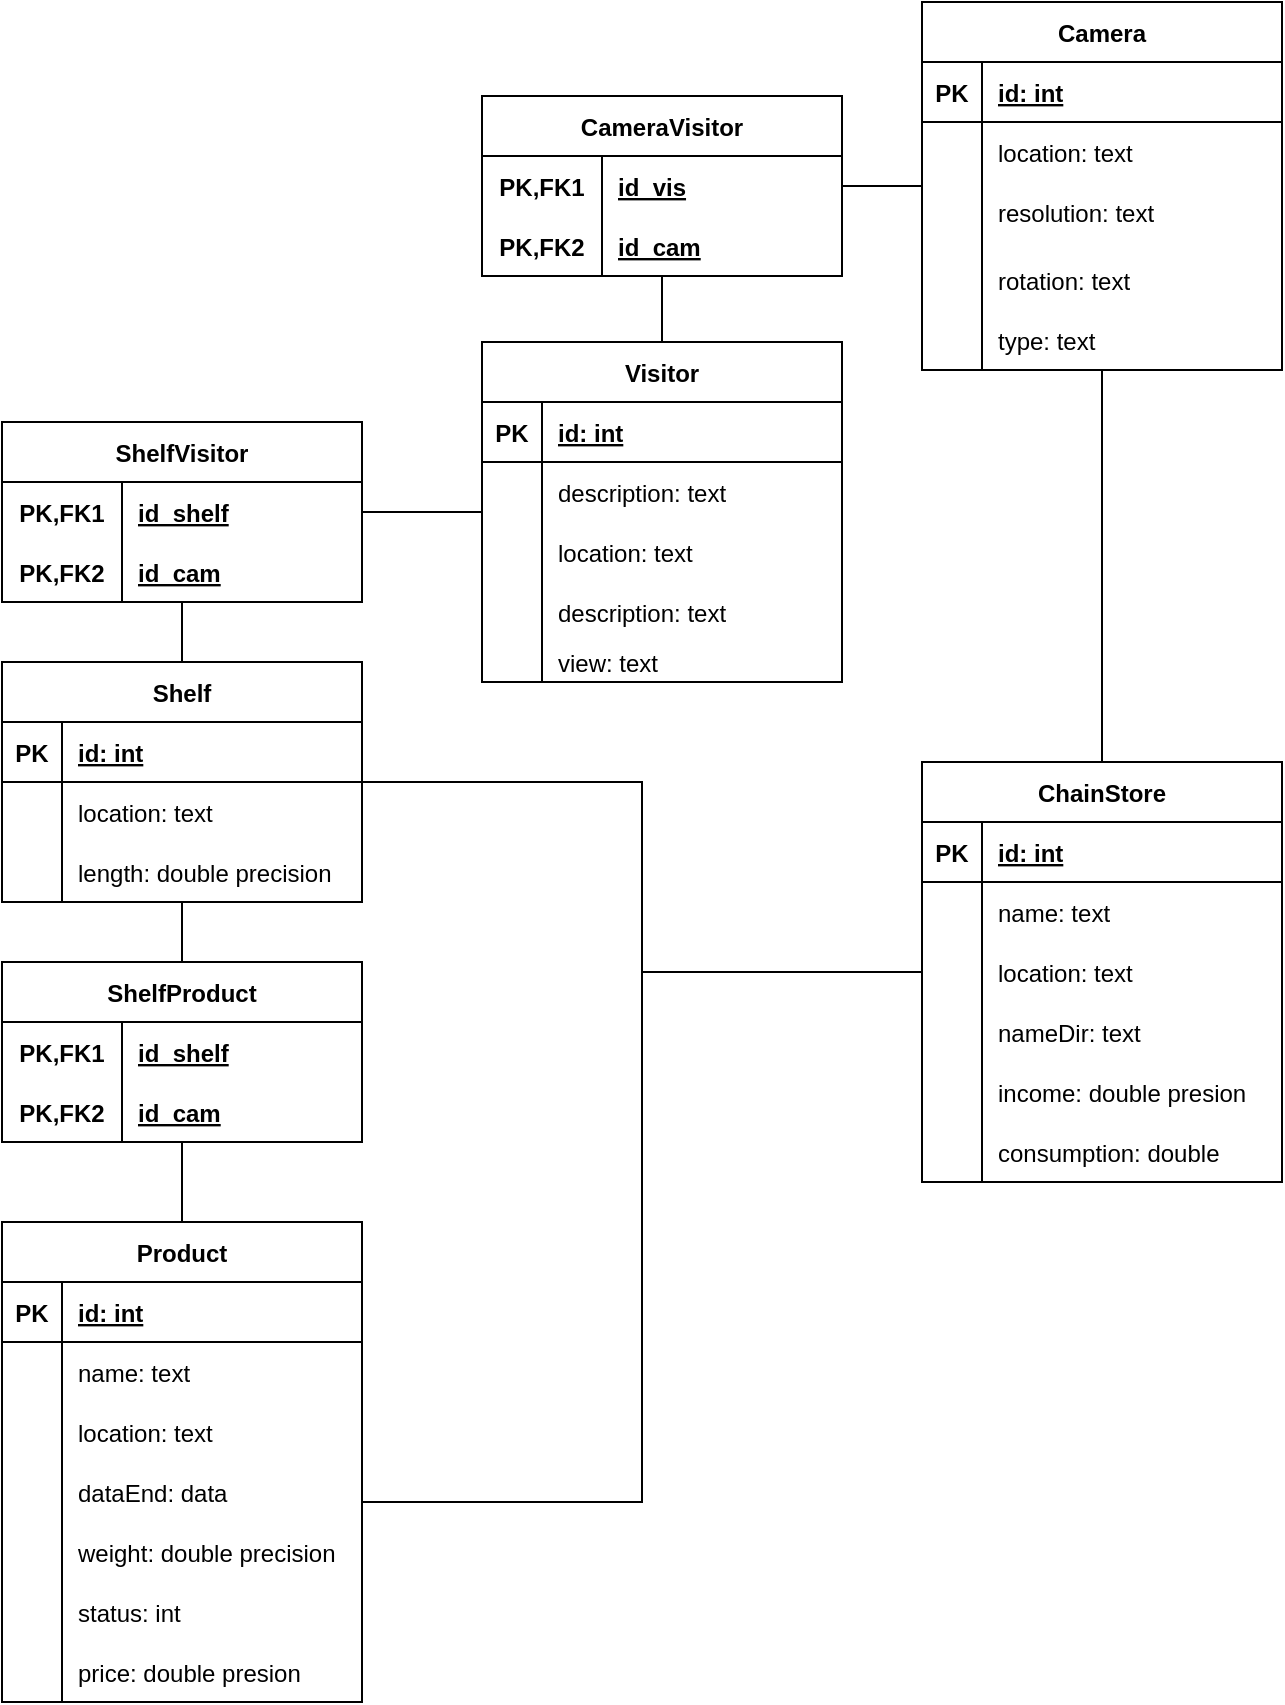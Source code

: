 <mxfile version="20.7.4" type="device"><diagram id="jz9n68A03ZTm-JrSl6mQ" name="Page-1"><mxGraphModel dx="1114" dy="859" grid="1" gridSize="10" guides="1" tooltips="1" connect="1" arrows="1" fold="1" page="1" pageScale="1" pageWidth="850" pageHeight="1100" math="0" shadow="0"><root><mxCell id="0"/><mxCell id="1" parent="0"/><mxCell id="9wSYmoG8hMHQc3vHn7m4-1" value="Visitor" style="shape=table;startSize=30;container=1;collapsible=1;childLayout=tableLayout;fixedRows=1;rowLines=0;fontStyle=1;align=center;resizeLast=1;" vertex="1" parent="1"><mxGeometry x="340" y="250" width="180" height="170" as="geometry"/></mxCell><mxCell id="9wSYmoG8hMHQc3vHn7m4-2" value="" style="shape=tableRow;horizontal=0;startSize=0;swimlaneHead=0;swimlaneBody=0;fillColor=none;collapsible=0;dropTarget=0;points=[[0,0.5],[1,0.5]];portConstraint=eastwest;top=0;left=0;right=0;bottom=1;" vertex="1" parent="9wSYmoG8hMHQc3vHn7m4-1"><mxGeometry y="30" width="180" height="30" as="geometry"/></mxCell><mxCell id="9wSYmoG8hMHQc3vHn7m4-3" value="PK" style="shape=partialRectangle;connectable=0;fillColor=none;top=0;left=0;bottom=0;right=0;fontStyle=1;overflow=hidden;" vertex="1" parent="9wSYmoG8hMHQc3vHn7m4-2"><mxGeometry width="30" height="30" as="geometry"><mxRectangle width="30" height="30" as="alternateBounds"/></mxGeometry></mxCell><mxCell id="9wSYmoG8hMHQc3vHn7m4-4" value="id: int" style="shape=partialRectangle;connectable=0;fillColor=none;top=0;left=0;bottom=0;right=0;align=left;spacingLeft=6;fontStyle=5;overflow=hidden;" vertex="1" parent="9wSYmoG8hMHQc3vHn7m4-2"><mxGeometry x="30" width="150" height="30" as="geometry"><mxRectangle width="150" height="30" as="alternateBounds"/></mxGeometry></mxCell><mxCell id="9wSYmoG8hMHQc3vHn7m4-5" value="" style="shape=tableRow;horizontal=0;startSize=0;swimlaneHead=0;swimlaneBody=0;fillColor=none;collapsible=0;dropTarget=0;points=[[0,0.5],[1,0.5]];portConstraint=eastwest;top=0;left=0;right=0;bottom=0;" vertex="1" parent="9wSYmoG8hMHQc3vHn7m4-1"><mxGeometry y="60" width="180" height="30" as="geometry"/></mxCell><mxCell id="9wSYmoG8hMHQc3vHn7m4-6" value="" style="shape=partialRectangle;connectable=0;fillColor=none;top=0;left=0;bottom=0;right=0;editable=1;overflow=hidden;" vertex="1" parent="9wSYmoG8hMHQc3vHn7m4-5"><mxGeometry width="30" height="30" as="geometry"><mxRectangle width="30" height="30" as="alternateBounds"/></mxGeometry></mxCell><mxCell id="9wSYmoG8hMHQc3vHn7m4-7" value="description: text" style="shape=partialRectangle;connectable=0;fillColor=none;top=0;left=0;bottom=0;right=0;align=left;spacingLeft=6;overflow=hidden;" vertex="1" parent="9wSYmoG8hMHQc3vHn7m4-5"><mxGeometry x="30" width="150" height="30" as="geometry"><mxRectangle width="150" height="30" as="alternateBounds"/></mxGeometry></mxCell><mxCell id="9wSYmoG8hMHQc3vHn7m4-8" value="" style="shape=tableRow;horizontal=0;startSize=0;swimlaneHead=0;swimlaneBody=0;fillColor=none;collapsible=0;dropTarget=0;points=[[0,0.5],[1,0.5]];portConstraint=eastwest;top=0;left=0;right=0;bottom=0;" vertex="1" parent="9wSYmoG8hMHQc3vHn7m4-1"><mxGeometry y="90" width="180" height="30" as="geometry"/></mxCell><mxCell id="9wSYmoG8hMHQc3vHn7m4-9" value="" style="shape=partialRectangle;connectable=0;fillColor=none;top=0;left=0;bottom=0;right=0;editable=1;overflow=hidden;" vertex="1" parent="9wSYmoG8hMHQc3vHn7m4-8"><mxGeometry width="30" height="30" as="geometry"><mxRectangle width="30" height="30" as="alternateBounds"/></mxGeometry></mxCell><mxCell id="9wSYmoG8hMHQc3vHn7m4-10" value="location: text" style="shape=partialRectangle;connectable=0;fillColor=none;top=0;left=0;bottom=0;right=0;align=left;spacingLeft=6;overflow=hidden;" vertex="1" parent="9wSYmoG8hMHQc3vHn7m4-8"><mxGeometry x="30" width="150" height="30" as="geometry"><mxRectangle width="150" height="30" as="alternateBounds"/></mxGeometry></mxCell><mxCell id="9wSYmoG8hMHQc3vHn7m4-11" value="" style="shape=tableRow;horizontal=0;startSize=0;swimlaneHead=0;swimlaneBody=0;fillColor=none;collapsible=0;dropTarget=0;points=[[0,0.5],[1,0.5]];portConstraint=eastwest;top=0;left=0;right=0;bottom=0;" vertex="1" parent="9wSYmoG8hMHQc3vHn7m4-1"><mxGeometry y="120" width="180" height="50" as="geometry"/></mxCell><mxCell id="9wSYmoG8hMHQc3vHn7m4-12" value="" style="shape=partialRectangle;connectable=0;fillColor=none;top=0;left=0;bottom=0;right=0;editable=1;overflow=hidden;" vertex="1" parent="9wSYmoG8hMHQc3vHn7m4-11"><mxGeometry width="30" height="50" as="geometry"><mxRectangle width="30" height="50" as="alternateBounds"/></mxGeometry></mxCell><mxCell id="9wSYmoG8hMHQc3vHn7m4-13" value="view: text" style="shape=partialRectangle;connectable=0;fillColor=none;top=0;left=0;bottom=0;right=0;align=left;spacingLeft=6;overflow=hidden;verticalAlign=bottom;" vertex="1" parent="9wSYmoG8hMHQc3vHn7m4-11"><mxGeometry x="30" width="150" height="50" as="geometry"><mxRectangle width="150" height="50" as="alternateBounds"/></mxGeometry></mxCell><mxCell id="9wSYmoG8hMHQc3vHn7m4-20" value="description: text" style="shape=partialRectangle;connectable=0;fillColor=none;top=0;left=0;bottom=0;right=0;align=left;spacingLeft=6;overflow=hidden;" vertex="1" parent="1"><mxGeometry x="370" y="370" width="150" height="30" as="geometry"><mxRectangle width="150" height="30" as="alternateBounds"/></mxGeometry></mxCell><mxCell id="9wSYmoG8hMHQc3vHn7m4-22" value="Camera" style="shape=table;startSize=30;container=1;collapsible=1;childLayout=tableLayout;fixedRows=1;rowLines=0;fontStyle=1;align=center;resizeLast=1;fillColor=none;movable=1;resizable=1;rotatable=1;deletable=1;editable=1;connectable=1;" vertex="1" parent="1"><mxGeometry x="560" y="80" width="180" height="184" as="geometry"/></mxCell><mxCell id="9wSYmoG8hMHQc3vHn7m4-23" value="" style="shape=tableRow;horizontal=0;startSize=0;swimlaneHead=0;swimlaneBody=0;fillColor=none;collapsible=0;dropTarget=0;points=[[0,0.5],[1,0.5]];portConstraint=eastwest;top=0;left=0;right=0;bottom=1;" vertex="1" parent="9wSYmoG8hMHQc3vHn7m4-22"><mxGeometry y="30" width="180" height="30" as="geometry"/></mxCell><mxCell id="9wSYmoG8hMHQc3vHn7m4-24" value="PK" style="shape=partialRectangle;connectable=0;fillColor=none;top=0;left=0;bottom=0;right=0;fontStyle=1;overflow=hidden;" vertex="1" parent="9wSYmoG8hMHQc3vHn7m4-23"><mxGeometry width="30" height="30" as="geometry"><mxRectangle width="30" height="30" as="alternateBounds"/></mxGeometry></mxCell><mxCell id="9wSYmoG8hMHQc3vHn7m4-25" value="id: int" style="shape=partialRectangle;connectable=0;fillColor=none;top=0;left=0;bottom=0;right=0;align=left;spacingLeft=6;fontStyle=5;overflow=hidden;" vertex="1" parent="9wSYmoG8hMHQc3vHn7m4-23"><mxGeometry x="30" width="150" height="30" as="geometry"><mxRectangle width="150" height="30" as="alternateBounds"/></mxGeometry></mxCell><mxCell id="9wSYmoG8hMHQc3vHn7m4-26" value="" style="shape=tableRow;horizontal=0;startSize=0;swimlaneHead=0;swimlaneBody=0;fillColor=none;collapsible=0;dropTarget=0;points=[[0,0.5],[1,0.5]];portConstraint=eastwest;top=0;left=0;right=0;bottom=0;" vertex="1" parent="9wSYmoG8hMHQc3vHn7m4-22"><mxGeometry y="60" width="180" height="30" as="geometry"/></mxCell><mxCell id="9wSYmoG8hMHQc3vHn7m4-27" value="" style="shape=partialRectangle;connectable=0;fillColor=none;top=0;left=0;bottom=0;right=0;editable=1;overflow=hidden;" vertex="1" parent="9wSYmoG8hMHQc3vHn7m4-26"><mxGeometry width="30" height="30" as="geometry"><mxRectangle width="30" height="30" as="alternateBounds"/></mxGeometry></mxCell><mxCell id="9wSYmoG8hMHQc3vHn7m4-28" value="location: text" style="shape=partialRectangle;connectable=0;fillColor=none;top=0;left=0;bottom=0;right=0;align=left;spacingLeft=6;overflow=hidden;" vertex="1" parent="9wSYmoG8hMHQc3vHn7m4-26"><mxGeometry x="30" width="150" height="30" as="geometry"><mxRectangle width="150" height="30" as="alternateBounds"/></mxGeometry></mxCell><mxCell id="9wSYmoG8hMHQc3vHn7m4-29" value="" style="shape=tableRow;horizontal=0;startSize=0;swimlaneHead=0;swimlaneBody=0;fillColor=none;collapsible=0;dropTarget=0;points=[[0,0.5],[1,0.5]];portConstraint=eastwest;top=0;left=0;right=0;bottom=0;" vertex="1" parent="9wSYmoG8hMHQc3vHn7m4-22"><mxGeometry y="90" width="180" height="30" as="geometry"/></mxCell><mxCell id="9wSYmoG8hMHQc3vHn7m4-30" value="" style="shape=partialRectangle;connectable=0;fillColor=none;top=0;left=0;bottom=0;right=0;editable=1;overflow=hidden;" vertex="1" parent="9wSYmoG8hMHQc3vHn7m4-29"><mxGeometry width="30" height="30" as="geometry"><mxRectangle width="30" height="30" as="alternateBounds"/></mxGeometry></mxCell><mxCell id="9wSYmoG8hMHQc3vHn7m4-31" value="resolution: text" style="shape=partialRectangle;connectable=0;fillColor=none;top=0;left=0;bottom=0;right=0;align=left;spacingLeft=6;overflow=hidden;" vertex="1" parent="9wSYmoG8hMHQc3vHn7m4-29"><mxGeometry x="30" width="150" height="30" as="geometry"><mxRectangle width="150" height="30" as="alternateBounds"/></mxGeometry></mxCell><mxCell id="9wSYmoG8hMHQc3vHn7m4-32" value="" style="shape=tableRow;horizontal=0;startSize=0;swimlaneHead=0;swimlaneBody=0;fillColor=none;collapsible=0;dropTarget=0;points=[[0,0.5],[1,0.5]];portConstraint=eastwest;top=0;left=0;right=0;bottom=0;" vertex="1" parent="9wSYmoG8hMHQc3vHn7m4-22"><mxGeometry y="120" width="180" height="64" as="geometry"/></mxCell><mxCell id="9wSYmoG8hMHQc3vHn7m4-33" value="" style="shape=partialRectangle;connectable=0;fillColor=none;top=0;left=0;bottom=0;right=0;editable=1;overflow=hidden;" vertex="1" parent="9wSYmoG8hMHQc3vHn7m4-32"><mxGeometry width="30" height="64" as="geometry"><mxRectangle width="30" height="64" as="alternateBounds"/></mxGeometry></mxCell><mxCell id="9wSYmoG8hMHQc3vHn7m4-34" value="" style="shape=partialRectangle;connectable=0;fillColor=none;top=0;left=0;bottom=0;right=0;align=left;spacingLeft=6;overflow=hidden;" vertex="1" parent="9wSYmoG8hMHQc3vHn7m4-32"><mxGeometry x="30" width="150" height="64" as="geometry"><mxRectangle width="150" height="64" as="alternateBounds"/></mxGeometry></mxCell><mxCell id="9wSYmoG8hMHQc3vHn7m4-35" value="" style="shape=tableRow;horizontal=0;startSize=0;swimlaneHead=0;swimlaneBody=0;fillColor=none;collapsible=0;dropTarget=0;points=[[0,0.5],[1,0.5]];portConstraint=eastwest;top=0;left=0;right=0;bottom=0;" vertex="1" parent="1"><mxGeometry x="380" y="280" width="180" height="30" as="geometry"/></mxCell><mxCell id="9wSYmoG8hMHQc3vHn7m4-36" value="" style="shape=partialRectangle;connectable=0;fillColor=none;top=0;left=0;bottom=0;right=0;editable=1;overflow=hidden;" vertex="1" parent="9wSYmoG8hMHQc3vHn7m4-35"><mxGeometry width="30" height="30" as="geometry"><mxRectangle width="30" height="30" as="alternateBounds"/></mxGeometry></mxCell><mxCell id="9wSYmoG8hMHQc3vHn7m4-37" value="type: text" style="shape=partialRectangle;connectable=0;fillColor=none;top=0;left=0;bottom=0;right=0;align=left;spacingLeft=6;overflow=hidden;" vertex="1" parent="1"><mxGeometry x="590" y="234" width="150" height="30" as="geometry"><mxRectangle width="150" height="30" as="alternateBounds"/></mxGeometry></mxCell><mxCell id="9wSYmoG8hMHQc3vHn7m4-38" value="" style="shape=partialRectangle;connectable=0;fillColor=none;top=0;left=0;bottom=0;right=0;editable=1;overflow=hidden;" vertex="1" parent="1"><mxGeometry x="560" y="224" width="30" height="30" as="geometry"><mxRectangle width="30" height="30" as="alternateBounds"/></mxGeometry></mxCell><mxCell id="9wSYmoG8hMHQc3vHn7m4-39" value="rotation: text" style="shape=partialRectangle;connectable=0;fillColor=none;top=0;left=0;bottom=0;right=0;align=left;spacingLeft=6;overflow=hidden;" vertex="1" parent="1"><mxGeometry x="590" y="204" width="150" height="30" as="geometry"><mxRectangle width="150" height="30" as="alternateBounds"/></mxGeometry></mxCell><mxCell id="9wSYmoG8hMHQc3vHn7m4-40" value="Shelf" style="shape=table;startSize=30;container=1;collapsible=1;childLayout=tableLayout;fixedRows=1;rowLines=0;fontStyle=1;align=center;resizeLast=1;fillColor=none;movable=1;resizable=1;rotatable=1;deletable=1;editable=1;connectable=1;" vertex="1" parent="1"><mxGeometry x="100" y="410" width="180" height="120" as="geometry"/></mxCell><mxCell id="9wSYmoG8hMHQc3vHn7m4-41" value="" style="shape=tableRow;horizontal=0;startSize=0;swimlaneHead=0;swimlaneBody=0;fillColor=none;collapsible=0;dropTarget=0;points=[[0,0.5],[1,0.5]];portConstraint=eastwest;top=0;left=0;right=0;bottom=1;" vertex="1" parent="9wSYmoG8hMHQc3vHn7m4-40"><mxGeometry y="30" width="180" height="30" as="geometry"/></mxCell><mxCell id="9wSYmoG8hMHQc3vHn7m4-42" value="PK" style="shape=partialRectangle;connectable=0;fillColor=none;top=0;left=0;bottom=0;right=0;fontStyle=1;overflow=hidden;" vertex="1" parent="9wSYmoG8hMHQc3vHn7m4-41"><mxGeometry width="30" height="30" as="geometry"><mxRectangle width="30" height="30" as="alternateBounds"/></mxGeometry></mxCell><mxCell id="9wSYmoG8hMHQc3vHn7m4-43" value="id: int" style="shape=partialRectangle;connectable=0;fillColor=none;top=0;left=0;bottom=0;right=0;align=left;spacingLeft=6;fontStyle=5;overflow=hidden;" vertex="1" parent="9wSYmoG8hMHQc3vHn7m4-41"><mxGeometry x="30" width="150" height="30" as="geometry"><mxRectangle width="150" height="30" as="alternateBounds"/></mxGeometry></mxCell><mxCell id="9wSYmoG8hMHQc3vHn7m4-44" value="" style="shape=tableRow;horizontal=0;startSize=0;swimlaneHead=0;swimlaneBody=0;fillColor=none;collapsible=0;dropTarget=0;points=[[0,0.5],[1,0.5]];portConstraint=eastwest;top=0;left=0;right=0;bottom=0;" vertex="1" parent="9wSYmoG8hMHQc3vHn7m4-40"><mxGeometry y="60" width="180" height="30" as="geometry"/></mxCell><mxCell id="9wSYmoG8hMHQc3vHn7m4-45" value="" style="shape=partialRectangle;connectable=0;fillColor=none;top=0;left=0;bottom=0;right=0;editable=1;overflow=hidden;" vertex="1" parent="9wSYmoG8hMHQc3vHn7m4-44"><mxGeometry width="30" height="30" as="geometry"><mxRectangle width="30" height="30" as="alternateBounds"/></mxGeometry></mxCell><mxCell id="9wSYmoG8hMHQc3vHn7m4-46" value="location: text" style="shape=partialRectangle;connectable=0;fillColor=none;top=0;left=0;bottom=0;right=0;align=left;spacingLeft=6;overflow=hidden;" vertex="1" parent="9wSYmoG8hMHQc3vHn7m4-44"><mxGeometry x="30" width="150" height="30" as="geometry"><mxRectangle width="150" height="30" as="alternateBounds"/></mxGeometry></mxCell><mxCell id="9wSYmoG8hMHQc3vHn7m4-47" value="" style="shape=tableRow;horizontal=0;startSize=0;swimlaneHead=0;swimlaneBody=0;fillColor=none;collapsible=0;dropTarget=0;points=[[0,0.5],[1,0.5]];portConstraint=eastwest;top=0;left=0;right=0;bottom=0;" vertex="1" parent="9wSYmoG8hMHQc3vHn7m4-40"><mxGeometry y="90" width="180" height="30" as="geometry"/></mxCell><mxCell id="9wSYmoG8hMHQc3vHn7m4-48" value="" style="shape=partialRectangle;connectable=0;fillColor=none;top=0;left=0;bottom=0;right=0;editable=1;overflow=hidden;" vertex="1" parent="9wSYmoG8hMHQc3vHn7m4-47"><mxGeometry width="30" height="30" as="geometry"><mxRectangle width="30" height="30" as="alternateBounds"/></mxGeometry></mxCell><mxCell id="9wSYmoG8hMHQc3vHn7m4-49" value="length: double precision" style="shape=partialRectangle;connectable=0;fillColor=none;top=0;left=0;bottom=0;right=0;align=left;spacingLeft=6;overflow=hidden;" vertex="1" parent="9wSYmoG8hMHQc3vHn7m4-47"><mxGeometry x="30" width="150" height="30" as="geometry"><mxRectangle width="150" height="30" as="alternateBounds"/></mxGeometry></mxCell><mxCell id="9wSYmoG8hMHQc3vHn7m4-66" value="Product" style="shape=table;startSize=30;container=1;collapsible=1;childLayout=tableLayout;fixedRows=1;rowLines=0;fontStyle=1;align=center;resizeLast=1;" vertex="1" parent="1"><mxGeometry x="100" y="690" width="180" height="240" as="geometry"/></mxCell><mxCell id="9wSYmoG8hMHQc3vHn7m4-67" value="" style="shape=tableRow;horizontal=0;startSize=0;swimlaneHead=0;swimlaneBody=0;fillColor=none;collapsible=0;dropTarget=0;points=[[0,0.5],[1,0.5]];portConstraint=eastwest;top=0;left=0;right=0;bottom=1;" vertex="1" parent="9wSYmoG8hMHQc3vHn7m4-66"><mxGeometry y="30" width="180" height="30" as="geometry"/></mxCell><mxCell id="9wSYmoG8hMHQc3vHn7m4-68" value="PK" style="shape=partialRectangle;connectable=0;fillColor=none;top=0;left=0;bottom=0;right=0;fontStyle=1;overflow=hidden;" vertex="1" parent="9wSYmoG8hMHQc3vHn7m4-67"><mxGeometry width="30" height="30" as="geometry"><mxRectangle width="30" height="30" as="alternateBounds"/></mxGeometry></mxCell><mxCell id="9wSYmoG8hMHQc3vHn7m4-69" value="id: int" style="shape=partialRectangle;connectable=0;fillColor=none;top=0;left=0;bottom=0;right=0;align=left;spacingLeft=6;fontStyle=5;overflow=hidden;" vertex="1" parent="9wSYmoG8hMHQc3vHn7m4-67"><mxGeometry x="30" width="150" height="30" as="geometry"><mxRectangle width="150" height="30" as="alternateBounds"/></mxGeometry></mxCell><mxCell id="9wSYmoG8hMHQc3vHn7m4-70" value="" style="shape=tableRow;horizontal=0;startSize=0;swimlaneHead=0;swimlaneBody=0;fillColor=none;collapsible=0;dropTarget=0;points=[[0,0.5],[1,0.5]];portConstraint=eastwest;top=0;left=0;right=0;bottom=0;" vertex="1" parent="9wSYmoG8hMHQc3vHn7m4-66"><mxGeometry y="60" width="180" height="30" as="geometry"/></mxCell><mxCell id="9wSYmoG8hMHQc3vHn7m4-71" value="" style="shape=partialRectangle;connectable=0;fillColor=none;top=0;left=0;bottom=0;right=0;editable=1;overflow=hidden;" vertex="1" parent="9wSYmoG8hMHQc3vHn7m4-70"><mxGeometry width="30" height="30" as="geometry"><mxRectangle width="30" height="30" as="alternateBounds"/></mxGeometry></mxCell><mxCell id="9wSYmoG8hMHQc3vHn7m4-72" value="name: text" style="shape=partialRectangle;connectable=0;fillColor=none;top=0;left=0;bottom=0;right=0;align=left;spacingLeft=6;overflow=hidden;" vertex="1" parent="9wSYmoG8hMHQc3vHn7m4-70"><mxGeometry x="30" width="150" height="30" as="geometry"><mxRectangle width="150" height="30" as="alternateBounds"/></mxGeometry></mxCell><mxCell id="9wSYmoG8hMHQc3vHn7m4-73" value="" style="shape=tableRow;horizontal=0;startSize=0;swimlaneHead=0;swimlaneBody=0;fillColor=none;collapsible=0;dropTarget=0;points=[[0,0.5],[1,0.5]];portConstraint=eastwest;top=0;left=0;right=0;bottom=0;" vertex="1" parent="9wSYmoG8hMHQc3vHn7m4-66"><mxGeometry y="90" width="180" height="30" as="geometry"/></mxCell><mxCell id="9wSYmoG8hMHQc3vHn7m4-74" value="" style="shape=partialRectangle;connectable=0;fillColor=none;top=0;left=0;bottom=0;right=0;editable=1;overflow=hidden;" vertex="1" parent="9wSYmoG8hMHQc3vHn7m4-73"><mxGeometry width="30" height="30" as="geometry"><mxRectangle width="30" height="30" as="alternateBounds"/></mxGeometry></mxCell><mxCell id="9wSYmoG8hMHQc3vHn7m4-75" value="location: text" style="shape=partialRectangle;connectable=0;fillColor=none;top=0;left=0;bottom=0;right=0;align=left;spacingLeft=6;overflow=hidden;" vertex="1" parent="9wSYmoG8hMHQc3vHn7m4-73"><mxGeometry x="30" width="150" height="30" as="geometry"><mxRectangle width="150" height="30" as="alternateBounds"/></mxGeometry></mxCell><mxCell id="9wSYmoG8hMHQc3vHn7m4-76" value="" style="shape=tableRow;horizontal=0;startSize=0;swimlaneHead=0;swimlaneBody=0;fillColor=none;collapsible=0;dropTarget=0;points=[[0,0.5],[1,0.5]];portConstraint=eastwest;top=0;left=0;right=0;bottom=0;" vertex="1" parent="9wSYmoG8hMHQc3vHn7m4-66"><mxGeometry y="120" width="180" height="120" as="geometry"/></mxCell><mxCell id="9wSYmoG8hMHQc3vHn7m4-77" value="" style="shape=partialRectangle;connectable=0;fillColor=none;top=0;left=0;bottom=0;right=0;editable=1;overflow=hidden;" vertex="1" parent="9wSYmoG8hMHQc3vHn7m4-76"><mxGeometry width="30" height="120" as="geometry"><mxRectangle width="30" height="120" as="alternateBounds"/></mxGeometry></mxCell><mxCell id="9wSYmoG8hMHQc3vHn7m4-78" value="" style="shape=partialRectangle;connectable=0;fillColor=none;top=0;left=0;bottom=0;right=0;align=left;spacingLeft=6;overflow=hidden;verticalAlign=bottom;" vertex="1" parent="9wSYmoG8hMHQc3vHn7m4-76"><mxGeometry x="30" width="150" height="120" as="geometry"><mxRectangle width="150" height="120" as="alternateBounds"/></mxGeometry></mxCell><mxCell id="9wSYmoG8hMHQc3vHn7m4-79" value="dataEnd: data" style="shape=partialRectangle;connectable=0;fillColor=none;top=0;left=0;bottom=0;right=0;align=left;spacingLeft=6;overflow=hidden;" vertex="1" parent="1"><mxGeometry x="130" y="810" width="150" height="30" as="geometry"><mxRectangle width="150" height="30" as="alternateBounds"/></mxGeometry></mxCell><mxCell id="9wSYmoG8hMHQc3vHn7m4-80" value="weight: double precision" style="shape=partialRectangle;connectable=0;fillColor=none;top=0;left=0;bottom=0;right=0;align=left;spacingLeft=6;overflow=hidden;" vertex="1" parent="1"><mxGeometry x="130" y="840" width="150" height="30" as="geometry"><mxRectangle width="150" height="30" as="alternateBounds"/></mxGeometry></mxCell><mxCell id="9wSYmoG8hMHQc3vHn7m4-81" value="status: int" style="shape=partialRectangle;connectable=0;fillColor=none;top=0;left=0;bottom=0;right=0;align=left;spacingLeft=6;overflow=hidden;" vertex="1" parent="1"><mxGeometry x="130" y="870" width="150" height="30" as="geometry"><mxRectangle width="150" height="30" as="alternateBounds"/></mxGeometry></mxCell><mxCell id="9wSYmoG8hMHQc3vHn7m4-82" value="price: double presion" style="shape=partialRectangle;connectable=0;fillColor=none;top=0;left=0;bottom=0;right=0;align=left;spacingLeft=6;overflow=hidden;" vertex="1" parent="1"><mxGeometry x="130" y="900" width="150" height="30" as="geometry"><mxRectangle width="150" height="30" as="alternateBounds"/></mxGeometry></mxCell><mxCell id="9wSYmoG8hMHQc3vHn7m4-142" style="edgeStyle=orthogonalEdgeStyle;rounded=0;orthogonalLoop=1;jettySize=auto;html=1;endArrow=none;endFill=0;" edge="1" parent="1" source="9wSYmoG8hMHQc3vHn7m4-83" target="9wSYmoG8hMHQc3vHn7m4-40"><mxGeometry relative="1" as="geometry"/></mxCell><mxCell id="9wSYmoG8hMHQc3vHn7m4-143" style="edgeStyle=orthogonalEdgeStyle;rounded=0;orthogonalLoop=1;jettySize=auto;html=1;endArrow=none;endFill=0;" edge="1" parent="1" source="9wSYmoG8hMHQc3vHn7m4-83" target="9wSYmoG8hMHQc3vHn7m4-22"><mxGeometry relative="1" as="geometry"/></mxCell><mxCell id="9wSYmoG8hMHQc3vHn7m4-144" style="edgeStyle=orthogonalEdgeStyle;rounded=0;orthogonalLoop=1;jettySize=auto;html=1;endArrow=none;endFill=0;" edge="1" parent="1" source="9wSYmoG8hMHQc3vHn7m4-83" target="9wSYmoG8hMHQc3vHn7m4-66"><mxGeometry relative="1" as="geometry"><Array as="points"><mxPoint x="420" y="565"/><mxPoint x="420" y="830"/></Array></mxGeometry></mxCell><mxCell id="9wSYmoG8hMHQc3vHn7m4-83" value="ChainStore" style="shape=table;startSize=30;container=1;collapsible=1;childLayout=tableLayout;fixedRows=1;rowLines=0;fontStyle=1;align=center;resizeLast=1;movable=1;resizable=1;rotatable=1;deletable=1;editable=1;connectable=1;" vertex="1" parent="1"><mxGeometry x="560" y="460" width="180" height="210" as="geometry"/></mxCell><mxCell id="9wSYmoG8hMHQc3vHn7m4-84" value="" style="shape=tableRow;horizontal=0;startSize=0;swimlaneHead=0;swimlaneBody=0;fillColor=none;collapsible=0;dropTarget=0;points=[[0,0.5],[1,0.5]];portConstraint=eastwest;top=0;left=0;right=0;bottom=1;movable=0;resizable=0;rotatable=0;deletable=0;editable=0;connectable=0;" vertex="1" parent="9wSYmoG8hMHQc3vHn7m4-83"><mxGeometry y="30" width="180" height="30" as="geometry"/></mxCell><mxCell id="9wSYmoG8hMHQc3vHn7m4-85" value="PK" style="shape=partialRectangle;connectable=0;fillColor=none;top=0;left=0;bottom=0;right=0;fontStyle=1;overflow=hidden;movable=0;resizable=0;rotatable=0;deletable=0;editable=0;" vertex="1" parent="9wSYmoG8hMHQc3vHn7m4-84"><mxGeometry width="30" height="30" as="geometry"><mxRectangle width="30" height="30" as="alternateBounds"/></mxGeometry></mxCell><mxCell id="9wSYmoG8hMHQc3vHn7m4-86" value="id: int" style="shape=partialRectangle;connectable=0;fillColor=none;top=0;left=0;bottom=0;right=0;align=left;spacingLeft=6;fontStyle=5;overflow=hidden;movable=0;resizable=0;rotatable=0;deletable=0;editable=0;" vertex="1" parent="9wSYmoG8hMHQc3vHn7m4-84"><mxGeometry x="30" width="150" height="30" as="geometry"><mxRectangle width="150" height="30" as="alternateBounds"/></mxGeometry></mxCell><mxCell id="9wSYmoG8hMHQc3vHn7m4-87" value="" style="shape=tableRow;horizontal=0;startSize=0;swimlaneHead=0;swimlaneBody=0;fillColor=none;collapsible=0;dropTarget=0;points=[[0,0.5],[1,0.5]];portConstraint=eastwest;top=0;left=0;right=0;bottom=0;movable=0;resizable=0;rotatable=0;deletable=0;editable=0;connectable=0;" vertex="1" parent="9wSYmoG8hMHQc3vHn7m4-83"><mxGeometry y="60" width="180" height="30" as="geometry"/></mxCell><mxCell id="9wSYmoG8hMHQc3vHn7m4-88" value="" style="shape=partialRectangle;connectable=0;fillColor=none;top=0;left=0;bottom=0;right=0;editable=0;overflow=hidden;movable=0;resizable=0;rotatable=0;deletable=0;" vertex="1" parent="9wSYmoG8hMHQc3vHn7m4-87"><mxGeometry width="30" height="30" as="geometry"><mxRectangle width="30" height="30" as="alternateBounds"/></mxGeometry></mxCell><mxCell id="9wSYmoG8hMHQc3vHn7m4-89" value="name: text" style="shape=partialRectangle;connectable=0;fillColor=none;top=0;left=0;bottom=0;right=0;align=left;spacingLeft=6;overflow=hidden;movable=0;resizable=0;rotatable=0;deletable=0;editable=0;" vertex="1" parent="9wSYmoG8hMHQc3vHn7m4-87"><mxGeometry x="30" width="150" height="30" as="geometry"><mxRectangle width="150" height="30" as="alternateBounds"/></mxGeometry></mxCell><mxCell id="9wSYmoG8hMHQc3vHn7m4-90" value="" style="shape=tableRow;horizontal=0;startSize=0;swimlaneHead=0;swimlaneBody=0;fillColor=none;collapsible=0;dropTarget=0;points=[[0,0.5],[1,0.5]];portConstraint=eastwest;top=0;left=0;right=0;bottom=0;movable=0;resizable=0;rotatable=0;deletable=0;editable=0;connectable=0;" vertex="1" parent="9wSYmoG8hMHQc3vHn7m4-83"><mxGeometry y="90" width="180" height="30" as="geometry"/></mxCell><mxCell id="9wSYmoG8hMHQc3vHn7m4-91" value="" style="shape=partialRectangle;connectable=0;fillColor=none;top=0;left=0;bottom=0;right=0;editable=0;overflow=hidden;movable=0;resizable=0;rotatable=0;deletable=0;" vertex="1" parent="9wSYmoG8hMHQc3vHn7m4-90"><mxGeometry width="30" height="30" as="geometry"><mxRectangle width="30" height="30" as="alternateBounds"/></mxGeometry></mxCell><mxCell id="9wSYmoG8hMHQc3vHn7m4-92" value="location: text" style="shape=partialRectangle;connectable=0;fillColor=none;top=0;left=0;bottom=0;right=0;align=left;spacingLeft=6;overflow=hidden;movable=0;resizable=0;rotatable=0;deletable=0;editable=0;" vertex="1" parent="9wSYmoG8hMHQc3vHn7m4-90"><mxGeometry x="30" width="150" height="30" as="geometry"><mxRectangle width="150" height="30" as="alternateBounds"/></mxGeometry></mxCell><mxCell id="9wSYmoG8hMHQc3vHn7m4-93" value="" style="shape=tableRow;horizontal=0;startSize=0;swimlaneHead=0;swimlaneBody=0;fillColor=none;collapsible=0;dropTarget=0;points=[[0,0.5],[1,0.5]];portConstraint=eastwest;top=0;left=0;right=0;bottom=0;movable=0;resizable=0;rotatable=0;deletable=0;editable=0;connectable=0;" vertex="1" parent="9wSYmoG8hMHQc3vHn7m4-83"><mxGeometry y="120" width="180" height="90" as="geometry"/></mxCell><mxCell id="9wSYmoG8hMHQc3vHn7m4-94" value="" style="shape=partialRectangle;connectable=0;fillColor=none;top=0;left=0;bottom=0;right=0;editable=0;overflow=hidden;movable=0;resizable=0;rotatable=0;deletable=0;" vertex="1" parent="9wSYmoG8hMHQc3vHn7m4-93"><mxGeometry width="30" height="90" as="geometry"><mxRectangle width="30" height="90" as="alternateBounds"/></mxGeometry></mxCell><mxCell id="9wSYmoG8hMHQc3vHn7m4-95" value="" style="shape=partialRectangle;connectable=0;fillColor=none;top=0;left=0;bottom=0;right=0;align=left;spacingLeft=6;overflow=hidden;verticalAlign=bottom;movable=0;resizable=0;rotatable=0;deletable=0;editable=0;" vertex="1" parent="9wSYmoG8hMHQc3vHn7m4-93"><mxGeometry x="30" width="150" height="90" as="geometry"><mxRectangle width="150" height="90" as="alternateBounds"/></mxGeometry></mxCell><mxCell id="9wSYmoG8hMHQc3vHn7m4-96" value="" style="shape=tableRow;horizontal=0;startSize=0;swimlaneHead=0;swimlaneBody=0;fillColor=none;collapsible=0;dropTarget=0;points=[[0,0.5],[1,0.5]];portConstraint=eastwest;top=0;left=0;right=0;bottom=0;movable=1;resizable=1;rotatable=1;deletable=1;editable=1;connectable=1;" vertex="1" parent="1"><mxGeometry x="560" y="580" width="180" height="30" as="geometry"/></mxCell><mxCell id="9wSYmoG8hMHQc3vHn7m4-97" value="" style="shape=partialRectangle;connectable=1;fillColor=none;top=0;left=0;bottom=0;right=0;editable=1;overflow=hidden;movable=1;resizable=1;rotatable=1;deletable=1;" vertex="1" parent="9wSYmoG8hMHQc3vHn7m4-96"><mxGeometry width="30" height="30" as="geometry"><mxRectangle width="30" height="30" as="alternateBounds"/></mxGeometry></mxCell><mxCell id="9wSYmoG8hMHQc3vHn7m4-98" value="nameDir: text" style="shape=partialRectangle;connectable=1;fillColor=none;top=0;left=0;bottom=0;right=0;align=left;spacingLeft=6;overflow=hidden;movable=1;resizable=1;rotatable=1;deletable=1;editable=1;" vertex="1" parent="9wSYmoG8hMHQc3vHn7m4-96"><mxGeometry x="30" width="150" height="30" as="geometry"><mxRectangle width="150" height="30" as="alternateBounds"/></mxGeometry></mxCell><mxCell id="9wSYmoG8hMHQc3vHn7m4-99" value="" style="shape=tableRow;horizontal=0;startSize=0;swimlaneHead=0;swimlaneBody=0;fillColor=none;collapsible=0;dropTarget=0;points=[[0,0.5],[1,0.5]];portConstraint=eastwest;top=0;left=0;right=0;bottom=0;movable=1;resizable=1;rotatable=1;deletable=1;editable=1;connectable=1;" vertex="1" parent="1"><mxGeometry x="560" y="610" width="180" height="30" as="geometry"/></mxCell><mxCell id="9wSYmoG8hMHQc3vHn7m4-100" value="" style="shape=partialRectangle;connectable=1;fillColor=none;top=0;left=0;bottom=0;right=0;editable=1;overflow=hidden;movable=1;resizable=1;rotatable=1;deletable=1;" vertex="1" parent="9wSYmoG8hMHQc3vHn7m4-99"><mxGeometry width="30" height="30" as="geometry"><mxRectangle width="30" height="30" as="alternateBounds"/></mxGeometry></mxCell><mxCell id="9wSYmoG8hMHQc3vHn7m4-101" value="income: double presion" style="shape=partialRectangle;connectable=1;fillColor=none;top=0;left=0;bottom=0;right=0;align=left;spacingLeft=6;overflow=hidden;movable=1;resizable=1;rotatable=1;deletable=1;editable=1;" vertex="1" parent="9wSYmoG8hMHQc3vHn7m4-99"><mxGeometry x="30" width="150" height="30" as="geometry"><mxRectangle width="150" height="30" as="alternateBounds"/></mxGeometry></mxCell><mxCell id="9wSYmoG8hMHQc3vHn7m4-102" value="consumption: double" style="shape=partialRectangle;connectable=1;fillColor=none;top=0;left=0;bottom=0;right=0;align=left;spacingLeft=6;overflow=hidden;movable=1;resizable=1;rotatable=1;deletable=1;editable=1;" vertex="1" parent="1"><mxGeometry x="590" y="640" width="150" height="30" as="geometry"><mxRectangle width="150" height="30" as="alternateBounds"/></mxGeometry></mxCell><mxCell id="9wSYmoG8hMHQc3vHn7m4-129" style="edgeStyle=orthogonalEdgeStyle;rounded=0;orthogonalLoop=1;jettySize=auto;html=1;endArrow=none;endFill=0;" edge="1" parent="1" source="9wSYmoG8hMHQc3vHn7m4-103" target="9wSYmoG8hMHQc3vHn7m4-1"><mxGeometry relative="1" as="geometry"/></mxCell><mxCell id="9wSYmoG8hMHQc3vHn7m4-103" value="CameraVisitor" style="shape=table;startSize=30;container=1;collapsible=1;childLayout=tableLayout;fixedRows=1;rowLines=0;fontStyle=1;align=center;resizeLast=1;fillColor=none;" vertex="1" parent="1"><mxGeometry x="340" y="127" width="180" height="90" as="geometry"/></mxCell><mxCell id="9wSYmoG8hMHQc3vHn7m4-104" value="" style="shape=tableRow;horizontal=0;startSize=0;swimlaneHead=0;swimlaneBody=0;fillColor=none;collapsible=0;dropTarget=0;points=[[0,0.5],[1,0.5]];portConstraint=eastwest;top=0;left=0;right=0;bottom=0;" vertex="1" parent="9wSYmoG8hMHQc3vHn7m4-103"><mxGeometry y="30" width="180" height="30" as="geometry"/></mxCell><mxCell id="9wSYmoG8hMHQc3vHn7m4-105" value="PK,FK1" style="shape=partialRectangle;connectable=0;fillColor=none;top=0;left=0;bottom=0;right=0;fontStyle=1;overflow=hidden;" vertex="1" parent="9wSYmoG8hMHQc3vHn7m4-104"><mxGeometry width="60" height="30" as="geometry"><mxRectangle width="60" height="30" as="alternateBounds"/></mxGeometry></mxCell><mxCell id="9wSYmoG8hMHQc3vHn7m4-106" value="id_vis" style="shape=partialRectangle;connectable=0;fillColor=none;top=0;left=0;bottom=0;right=0;align=left;spacingLeft=6;fontStyle=5;overflow=hidden;" vertex="1" parent="9wSYmoG8hMHQc3vHn7m4-104"><mxGeometry x="60" width="120" height="30" as="geometry"><mxRectangle width="120" height="30" as="alternateBounds"/></mxGeometry></mxCell><mxCell id="9wSYmoG8hMHQc3vHn7m4-107" value="" style="shape=tableRow;horizontal=0;startSize=0;swimlaneHead=0;swimlaneBody=0;fillColor=none;collapsible=0;dropTarget=0;points=[[0,0.5],[1,0.5]];portConstraint=eastwest;top=0;left=0;right=0;bottom=1;" vertex="1" parent="9wSYmoG8hMHQc3vHn7m4-103"><mxGeometry y="60" width="180" height="30" as="geometry"/></mxCell><mxCell id="9wSYmoG8hMHQc3vHn7m4-108" value="PK,FK2" style="shape=partialRectangle;connectable=0;fillColor=none;top=0;left=0;bottom=0;right=0;fontStyle=1;overflow=hidden;" vertex="1" parent="9wSYmoG8hMHQc3vHn7m4-107"><mxGeometry width="60" height="30" as="geometry"><mxRectangle width="60" height="30" as="alternateBounds"/></mxGeometry></mxCell><mxCell id="9wSYmoG8hMHQc3vHn7m4-109" value="id_cam" style="shape=partialRectangle;connectable=0;fillColor=none;top=0;left=0;bottom=0;right=0;align=left;spacingLeft=6;fontStyle=5;overflow=hidden;" vertex="1" parent="9wSYmoG8hMHQc3vHn7m4-107"><mxGeometry x="60" width="120" height="30" as="geometry"><mxRectangle width="120" height="30" as="alternateBounds"/></mxGeometry></mxCell><mxCell id="9wSYmoG8hMHQc3vHn7m4-117" style="edgeStyle=orthogonalEdgeStyle;rounded=0;orthogonalLoop=1;jettySize=auto;html=1;endArrow=none;endFill=0;" edge="1" parent="1" source="9wSYmoG8hMHQc3vHn7m4-104" target="9wSYmoG8hMHQc3vHn7m4-22"><mxGeometry relative="1" as="geometry"/></mxCell><mxCell id="9wSYmoG8hMHQc3vHn7m4-127" style="edgeStyle=orthogonalEdgeStyle;rounded=0;orthogonalLoop=1;jettySize=auto;html=1;endArrow=none;endFill=0;" edge="1" parent="1" source="9wSYmoG8hMHQc3vHn7m4-120" target="9wSYmoG8hMHQc3vHn7m4-1"><mxGeometry relative="1" as="geometry"/></mxCell><mxCell id="9wSYmoG8hMHQc3vHn7m4-128" style="edgeStyle=orthogonalEdgeStyle;rounded=0;orthogonalLoop=1;jettySize=auto;html=1;endArrow=none;endFill=0;" edge="1" parent="1" source="9wSYmoG8hMHQc3vHn7m4-120" target="9wSYmoG8hMHQc3vHn7m4-40"><mxGeometry relative="1" as="geometry"/></mxCell><mxCell id="9wSYmoG8hMHQc3vHn7m4-120" value="ShelfVisitor" style="shape=table;startSize=30;container=1;collapsible=1;childLayout=tableLayout;fixedRows=1;rowLines=0;fontStyle=1;align=center;resizeLast=1;fillColor=none;" vertex="1" parent="1"><mxGeometry x="100" y="290" width="180" height="90" as="geometry"/></mxCell><mxCell id="9wSYmoG8hMHQc3vHn7m4-121" value="" style="shape=tableRow;horizontal=0;startSize=0;swimlaneHead=0;swimlaneBody=0;fillColor=none;collapsible=0;dropTarget=0;points=[[0,0.5],[1,0.5]];portConstraint=eastwest;top=0;left=0;right=0;bottom=0;" vertex="1" parent="9wSYmoG8hMHQc3vHn7m4-120"><mxGeometry y="30" width="180" height="30" as="geometry"/></mxCell><mxCell id="9wSYmoG8hMHQc3vHn7m4-122" value="PK,FK1" style="shape=partialRectangle;connectable=0;fillColor=none;top=0;left=0;bottom=0;right=0;fontStyle=1;overflow=hidden;" vertex="1" parent="9wSYmoG8hMHQc3vHn7m4-121"><mxGeometry width="60" height="30" as="geometry"><mxRectangle width="60" height="30" as="alternateBounds"/></mxGeometry></mxCell><mxCell id="9wSYmoG8hMHQc3vHn7m4-123" value="id_shelf" style="shape=partialRectangle;connectable=0;fillColor=none;top=0;left=0;bottom=0;right=0;align=left;spacingLeft=6;fontStyle=5;overflow=hidden;" vertex="1" parent="9wSYmoG8hMHQc3vHn7m4-121"><mxGeometry x="60" width="120" height="30" as="geometry"><mxRectangle width="120" height="30" as="alternateBounds"/></mxGeometry></mxCell><mxCell id="9wSYmoG8hMHQc3vHn7m4-124" value="" style="shape=tableRow;horizontal=0;startSize=0;swimlaneHead=0;swimlaneBody=0;fillColor=none;collapsible=0;dropTarget=0;points=[[0,0.5],[1,0.5]];portConstraint=eastwest;top=0;left=0;right=0;bottom=1;" vertex="1" parent="9wSYmoG8hMHQc3vHn7m4-120"><mxGeometry y="60" width="180" height="30" as="geometry"/></mxCell><mxCell id="9wSYmoG8hMHQc3vHn7m4-125" value="PK,FK2" style="shape=partialRectangle;connectable=0;fillColor=none;top=0;left=0;bottom=0;right=0;fontStyle=1;overflow=hidden;" vertex="1" parent="9wSYmoG8hMHQc3vHn7m4-124"><mxGeometry width="60" height="30" as="geometry"><mxRectangle width="60" height="30" as="alternateBounds"/></mxGeometry></mxCell><mxCell id="9wSYmoG8hMHQc3vHn7m4-126" value="id_cam" style="shape=partialRectangle;connectable=0;fillColor=none;top=0;left=0;bottom=0;right=0;align=left;spacingLeft=6;fontStyle=5;overflow=hidden;" vertex="1" parent="9wSYmoG8hMHQc3vHn7m4-124"><mxGeometry x="60" width="120" height="30" as="geometry"><mxRectangle width="120" height="30" as="alternateBounds"/></mxGeometry></mxCell><mxCell id="9wSYmoG8hMHQc3vHn7m4-140" style="edgeStyle=orthogonalEdgeStyle;rounded=0;orthogonalLoop=1;jettySize=auto;html=1;endArrow=none;endFill=0;" edge="1" parent="1" source="9wSYmoG8hMHQc3vHn7m4-131" target="9wSYmoG8hMHQc3vHn7m4-40"><mxGeometry relative="1" as="geometry"/></mxCell><mxCell id="9wSYmoG8hMHQc3vHn7m4-141" style="edgeStyle=orthogonalEdgeStyle;rounded=0;orthogonalLoop=1;jettySize=auto;html=1;endArrow=none;endFill=0;" edge="1" parent="1" source="9wSYmoG8hMHQc3vHn7m4-131" target="9wSYmoG8hMHQc3vHn7m4-66"><mxGeometry relative="1" as="geometry"/></mxCell><mxCell id="9wSYmoG8hMHQc3vHn7m4-131" value="ShelfProduct" style="shape=table;startSize=30;container=1;collapsible=1;childLayout=tableLayout;fixedRows=1;rowLines=0;fontStyle=1;align=center;resizeLast=1;fillColor=none;" vertex="1" parent="1"><mxGeometry x="100" y="560" width="180" height="90" as="geometry"/></mxCell><mxCell id="9wSYmoG8hMHQc3vHn7m4-132" value="" style="shape=tableRow;horizontal=0;startSize=0;swimlaneHead=0;swimlaneBody=0;fillColor=none;collapsible=0;dropTarget=0;points=[[0,0.5],[1,0.5]];portConstraint=eastwest;top=0;left=0;right=0;bottom=0;" vertex="1" parent="9wSYmoG8hMHQc3vHn7m4-131"><mxGeometry y="30" width="180" height="30" as="geometry"/></mxCell><mxCell id="9wSYmoG8hMHQc3vHn7m4-133" value="PK,FK1" style="shape=partialRectangle;connectable=0;fillColor=none;top=0;left=0;bottom=0;right=0;fontStyle=1;overflow=hidden;" vertex="1" parent="9wSYmoG8hMHQc3vHn7m4-132"><mxGeometry width="60" height="30" as="geometry"><mxRectangle width="60" height="30" as="alternateBounds"/></mxGeometry></mxCell><mxCell id="9wSYmoG8hMHQc3vHn7m4-134" value="id_shelf" style="shape=partialRectangle;connectable=0;fillColor=none;top=0;left=0;bottom=0;right=0;align=left;spacingLeft=6;fontStyle=5;overflow=hidden;" vertex="1" parent="9wSYmoG8hMHQc3vHn7m4-132"><mxGeometry x="60" width="120" height="30" as="geometry"><mxRectangle width="120" height="30" as="alternateBounds"/></mxGeometry></mxCell><mxCell id="9wSYmoG8hMHQc3vHn7m4-135" value="" style="shape=tableRow;horizontal=0;startSize=0;swimlaneHead=0;swimlaneBody=0;fillColor=none;collapsible=0;dropTarget=0;points=[[0,0.5],[1,0.5]];portConstraint=eastwest;top=0;left=0;right=0;bottom=1;" vertex="1" parent="9wSYmoG8hMHQc3vHn7m4-131"><mxGeometry y="60" width="180" height="30" as="geometry"/></mxCell><mxCell id="9wSYmoG8hMHQc3vHn7m4-136" value="PK,FK2" style="shape=partialRectangle;connectable=0;fillColor=none;top=0;left=0;bottom=0;right=0;fontStyle=1;overflow=hidden;" vertex="1" parent="9wSYmoG8hMHQc3vHn7m4-135"><mxGeometry width="60" height="30" as="geometry"><mxRectangle width="60" height="30" as="alternateBounds"/></mxGeometry></mxCell><mxCell id="9wSYmoG8hMHQc3vHn7m4-137" value="id_cam" style="shape=partialRectangle;connectable=0;fillColor=none;top=0;left=0;bottom=0;right=0;align=left;spacingLeft=6;fontStyle=5;overflow=hidden;" vertex="1" parent="9wSYmoG8hMHQc3vHn7m4-135"><mxGeometry x="60" width="120" height="30" as="geometry"><mxRectangle width="120" height="30" as="alternateBounds"/></mxGeometry></mxCell></root></mxGraphModel></diagram></mxfile>